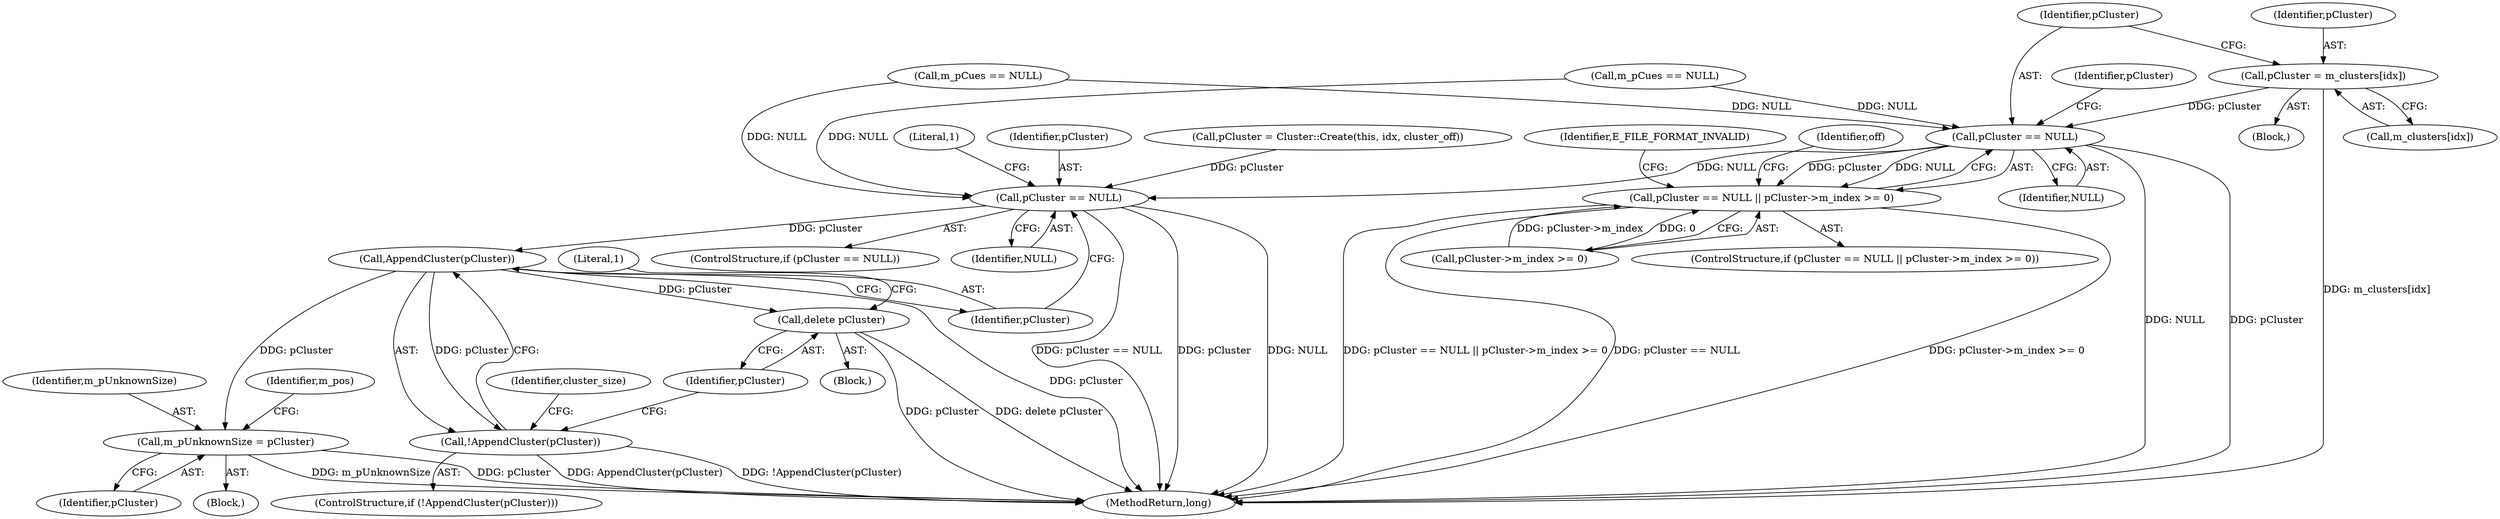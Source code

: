 digraph "0_Android_cc274e2abe8b2a6698a5c47d8aa4bb45f1f9538d_6@array" {
"1000511" [label="(Call,pCluster = m_clusters[idx])"];
"1000518" [label="(Call,pCluster == NULL)"];
"1000517" [label="(Call,pCluster == NULL || pCluster->m_index >= 0)"];
"1000651" [label="(Call,pCluster == NULL)"];
"1000659" [label="(Call,AppendCluster(pCluster))"];
"1000658" [label="(Call,!AppendCluster(pCluster))"];
"1000662" [label="(Call,delete pCluster)"];
"1000690" [label="(Call,m_pUnknownSize = pCluster)"];
"1000404" [label="(Call,m_pCues == NULL)"];
"1000656" [label="(Literal,1)"];
"1000504" [label="(Block,)"];
"1000516" [label="(ControlStructure,if (pCluster == NULL || pCluster->m_index >= 0))"];
"1000690" [label="(Call,m_pUnknownSize = pCluster)"];
"1000652" [label="(Identifier,pCluster)"];
"1000699" [label="(MethodReturn,long)"];
"1000519" [label="(Identifier,pCluster)"];
"1000659" [label="(Call,AppendCluster(pCluster))"];
"1000518" [label="(Call,pCluster == NULL)"];
"1000660" [label="(Identifier,pCluster)"];
"1000666" [label="(Literal,1)"];
"1000662" [label="(Call,delete pCluster)"];
"1000691" [label="(Identifier,m_pUnknownSize)"];
"1000644" [label="(Call,pCluster = Cluster::Create(this, idx, cluster_off))"];
"1000669" [label="(Identifier,cluster_size)"];
"1000513" [label="(Call,m_clusters[idx])"];
"1000657" [label="(ControlStructure,if (!AppendCluster(pCluster)))"];
"1000512" [label="(Identifier,pCluster)"];
"1000139" [label="(Block,)"];
"1000523" [label="(Identifier,pCluster)"];
"1000521" [label="(Call,pCluster->m_index >= 0)"];
"1000650" [label="(ControlStructure,if (pCluster == NULL))"];
"1000663" [label="(Identifier,pCluster)"];
"1000520" [label="(Identifier,NULL)"];
"1000658" [label="(Call,!AppendCluster(pCluster))"];
"1000661" [label="(Block,)"];
"1000694" [label="(Identifier,m_pos)"];
"1000692" [label="(Identifier,pCluster)"];
"1000511" [label="(Call,pCluster = m_clusters[idx])"];
"1000517" [label="(Call,pCluster == NULL || pCluster->m_index >= 0)"];
"1000527" [label="(Identifier,E_FILE_FORMAT_INVALID)"];
"1000530" [label="(Identifier,off)"];
"1000653" [label="(Identifier,NULL)"];
"1000425" [label="(Call,m_pCues == NULL)"];
"1000651" [label="(Call,pCluster == NULL)"];
"1000511" -> "1000504"  [label="AST: "];
"1000511" -> "1000513"  [label="CFG: "];
"1000512" -> "1000511"  [label="AST: "];
"1000513" -> "1000511"  [label="AST: "];
"1000519" -> "1000511"  [label="CFG: "];
"1000511" -> "1000699"  [label="DDG: m_clusters[idx]"];
"1000511" -> "1000518"  [label="DDG: pCluster"];
"1000518" -> "1000517"  [label="AST: "];
"1000518" -> "1000520"  [label="CFG: "];
"1000519" -> "1000518"  [label="AST: "];
"1000520" -> "1000518"  [label="AST: "];
"1000523" -> "1000518"  [label="CFG: "];
"1000517" -> "1000518"  [label="CFG: "];
"1000518" -> "1000699"  [label="DDG: NULL"];
"1000518" -> "1000699"  [label="DDG: pCluster"];
"1000518" -> "1000517"  [label="DDG: pCluster"];
"1000518" -> "1000517"  [label="DDG: NULL"];
"1000425" -> "1000518"  [label="DDG: NULL"];
"1000404" -> "1000518"  [label="DDG: NULL"];
"1000518" -> "1000651"  [label="DDG: NULL"];
"1000517" -> "1000516"  [label="AST: "];
"1000517" -> "1000521"  [label="CFG: "];
"1000521" -> "1000517"  [label="AST: "];
"1000527" -> "1000517"  [label="CFG: "];
"1000530" -> "1000517"  [label="CFG: "];
"1000517" -> "1000699"  [label="DDG: pCluster == NULL"];
"1000517" -> "1000699"  [label="DDG: pCluster->m_index >= 0"];
"1000517" -> "1000699"  [label="DDG: pCluster == NULL || pCluster->m_index >= 0"];
"1000521" -> "1000517"  [label="DDG: pCluster->m_index"];
"1000521" -> "1000517"  [label="DDG: 0"];
"1000651" -> "1000650"  [label="AST: "];
"1000651" -> "1000653"  [label="CFG: "];
"1000652" -> "1000651"  [label="AST: "];
"1000653" -> "1000651"  [label="AST: "];
"1000656" -> "1000651"  [label="CFG: "];
"1000660" -> "1000651"  [label="CFG: "];
"1000651" -> "1000699"  [label="DDG: pCluster == NULL"];
"1000651" -> "1000699"  [label="DDG: pCluster"];
"1000651" -> "1000699"  [label="DDG: NULL"];
"1000644" -> "1000651"  [label="DDG: pCluster"];
"1000404" -> "1000651"  [label="DDG: NULL"];
"1000425" -> "1000651"  [label="DDG: NULL"];
"1000651" -> "1000659"  [label="DDG: pCluster"];
"1000659" -> "1000658"  [label="AST: "];
"1000659" -> "1000660"  [label="CFG: "];
"1000660" -> "1000659"  [label="AST: "];
"1000658" -> "1000659"  [label="CFG: "];
"1000659" -> "1000699"  [label="DDG: pCluster"];
"1000659" -> "1000658"  [label="DDG: pCluster"];
"1000659" -> "1000662"  [label="DDG: pCluster"];
"1000659" -> "1000690"  [label="DDG: pCluster"];
"1000658" -> "1000657"  [label="AST: "];
"1000663" -> "1000658"  [label="CFG: "];
"1000669" -> "1000658"  [label="CFG: "];
"1000658" -> "1000699"  [label="DDG: !AppendCluster(pCluster)"];
"1000658" -> "1000699"  [label="DDG: AppendCluster(pCluster)"];
"1000662" -> "1000661"  [label="AST: "];
"1000662" -> "1000663"  [label="CFG: "];
"1000663" -> "1000662"  [label="AST: "];
"1000666" -> "1000662"  [label="CFG: "];
"1000662" -> "1000699"  [label="DDG: pCluster"];
"1000662" -> "1000699"  [label="DDG: delete pCluster"];
"1000690" -> "1000139"  [label="AST: "];
"1000690" -> "1000692"  [label="CFG: "];
"1000691" -> "1000690"  [label="AST: "];
"1000692" -> "1000690"  [label="AST: "];
"1000694" -> "1000690"  [label="CFG: "];
"1000690" -> "1000699"  [label="DDG: pCluster"];
"1000690" -> "1000699"  [label="DDG: m_pUnknownSize"];
}
